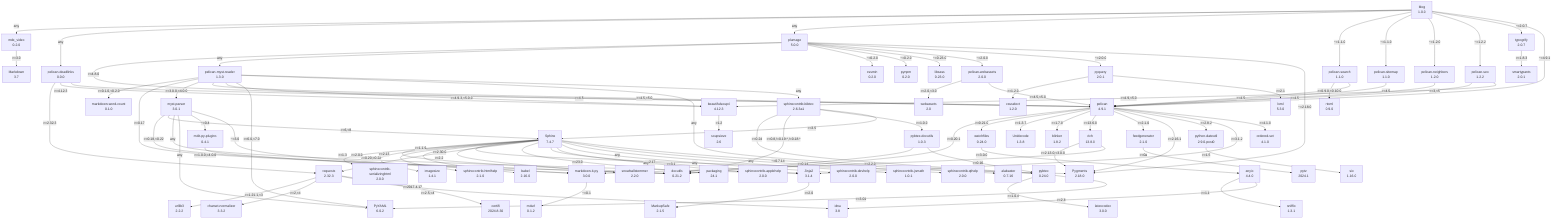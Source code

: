 flowchart TD
    classDef missing stroke-dasharray: 5
    alabaster["alabaster\n0.7.16"]
    anyio["anyio\n4.4.0"]
    babel["babel\n2.16.0"]
    beautifulsoup4["beautifulsoup4\n4.12.3"]
    blinker["blinker\n1.8.2"]
    blog["blog\n1.0.0"]
    certifi["certifi\n2024.8.30"]
    charset-normalizer["charset-normalizer\n3.3.2"]
    cssmin["cssmin\n0.2.0"]
    cssselect["cssselect\n1.2.0"]
    docutils["docutils\n0.21.2"]
    feedgenerator["feedgenerator\n2.1.0"]
    idna["idna\n3.8"]
    imagesize["imagesize\n1.4.1"]
    jinja2["Jinja2\n3.1.4"]
    latexcodec["latexcodec\n3.0.0"]
    libsass["libsass\n0.23.0"]
    lxml["lxml\n5.3.0"]
    markdown-it-py["markdown-it-py\n3.0.0"]
    markdown-word-count["markdown-word-count\n0.1.0"]
    markdown["Markdown\n3.7"]
    markupsafe["MarkupSafe\n2.1.5"]
    mdit-py-plugins["mdit-py-plugins\n0.4.1"]
    mdurl["mdurl\n0.1.2"]
    mdx-video["mdx_video\n0.2.0"]
    myst-parser["myst-parser\n3.0.1"]
    ordered-set["ordered-set\n4.1.0"]
    packaging["packaging\n24.1"]
    pelican-deadlinks["pelican-deadlinks\n0.0.0"]
    pelican-myst-reader["pelican-myst-reader\n1.3.0"]
    pelican-neighbors["pelican-neighbors\n1.2.0"]
    pelican-search["pelican-search\n1.1.0"]
    pelican-seo["pelican-seo\n1.2.2"]
    pelican-sitemap["pelican-sitemap\n1.1.0"]
    pelican-webassets["pelican-webassets\n2.0.0"]
    pelican["pelican\n4.9.1"]
    plumage["plumage\n5.0.0"]
    pybtex-docutils["pybtex-docutils\n1.0.3"]
    pybtex["pybtex\n0.24.0"]
    pygments["Pygments\n2.18.0"]
    pynpm["pynpm\n0.2.0"]
    pyquery["pyquery\n2.0.1"]
    python-dateutil["python-dateutil\n2.9.0.post0"]
    pytz["pytz\n2024.1"]
    pyyaml["PyYAML\n6.0.2"]
    requests["requests\n2.32.3"]
    rich["rich\n13.8.0"]
    rtoml["rtoml\n0.9.0"]
    six["six\n1.16.0"]
    smartypants["smartypants\n2.0.1"]
    sniffio["sniffio\n1.3.1"]
    snowballstemmer["snowballstemmer\n2.2.0"]
    soupsieve["soupsieve\n2.6"]
    sphinx["Sphinx\n7.4.7"]
    sphinxcontrib-applehelp["sphinxcontrib-applehelp\n2.0.0"]
    sphinxcontrib-bibtex["sphinxcontrib-bibtex\n2.6.3a1"]
    sphinxcontrib-devhelp["sphinxcontrib-devhelp\n2.0.0"]
    sphinxcontrib-htmlhelp["sphinxcontrib-htmlhelp\n2.1.0"]
    sphinxcontrib-jsmath["sphinxcontrib-jsmath\n1.0.1"]
    sphinxcontrib-qthelp["sphinxcontrib-qthelp\n2.0.0"]
    sphinxcontrib-serializinghtml["sphinxcontrib-serializinghtml\n2.0.0"]
    typogrify["typogrify\n2.0.7"]
    unidecode["Unidecode\n1.3.8"]
    urllib3["urllib3\n2.2.2"]
    watchfiles["watchfiles\n0.24.0"]
    webassets["webassets\n2.0"]
    anyio -- ">=1.1" --> sniffio
    anyio -- ">=2.8" --> idna
    beautifulsoup4 -- ">1.2" --> soupsieve
    blog -- "any" --> mdx-video
    blog -- "any" --> pelican-deadlinks
    blog -- "any" --> plumage
    blog -- "~=1.1.0" --> pelican-search
    blog -- "~=1.1.0" --> pelican-sitemap
    blog -- "~=1.2.0" --> pelican-neighbors
    blog -- "~=1.2.2" --> pelican-seo
    blog -- "~=2.0.7" --> typogrify
    blog -- "~=4.9.1" --> pelican
    feedgenerator -- ">=0a" --> pytz
    jinja2 -- ">=2.0" --> markupsafe
    markdown-it-py -- "~=0.1" --> mdurl
    mdit-py-plugins -- ">=1.0.0,<4.0.0" --> markdown-it-py
    mdx-video -- ">=3.0" --> markdown
    myst-parser -- ">=0.18,<0.22" --> docutils
    myst-parser -- ">=6,<8" --> sphinx
    myst-parser -- "any" --> jinja2
    myst-parser -- "any" --> pyyaml
    myst-parser -- "~=0.4" --> mdit-py-plugins
    myst-parser -- "~=3.0" --> markdown-it-py
    pelican -- ">=0.20.1" --> docutils
    pelican -- ">=0.21.0" --> watchfiles
    pelican -- ">=1.3.7" --> unidecode
    pelican -- ">=1.7.0" --> blinker
    pelican -- ">=13.6.0" --> rich
    pelican -- ">=2.1.0" --> feedgenerator
    pelican -- ">=2.16.1" --> pygments
    pelican -- ">=2.8.2" --> python-dateutil
    pelican -- ">=3.1.2" --> jinja2
    pelican -- ">=4.1.0" --> ordered-set
    pelican-deadlinks -- ">=2.32.3" --> requests
    pelican-deadlinks -- ">=4.12.3" --> beautifulsoup4
    pelican-deadlinks -- ">=4.5" --> pelican
    pelican-myst-reader -- ">=0.1.0,<0.2.0" --> markdown-word-count
    pelican-myst-reader -- ">=0.17" --> docutils
    pelican-myst-reader -- ">=3.0.0,<4.0.0" --> myst-parser
    pelican-myst-reader -- ">=4.5,<5.0" --> pelican
    pelican-myst-reader -- ">=4.9.3,<5.0.0" --> beautifulsoup4
    pelican-myst-reader -- ">=6.0,<7.0" --> pyyaml
    pelican-myst-reader -- "any" --> pybtex
    pelican-myst-reader -- "any" --> sphinxcontrib-bibtex
    pelican-neighbors -- ">=3,<5" --> pelican
    pelican-search -- ">=0.9.0,<0.10.0" --> rtoml
    pelican-search -- ">=4.5" --> pelican
    pelican-seo -- ">=4.5" --> pelican
    pelican-seo -- ">=4.9,<5.0" --> beautifulsoup4
    pelican-sitemap -- ">=4.5" --> pelican
    pelican-webassets -- ">=2.0,<3.0" --> webassets
    pelican-webassets -- ">=4.5,<5.0" --> pelican
    plumage -- ">=4.8.0" --> pelican
    plumage -- "any" --> pelican-myst-reader
    plumage -- "~=0.2.0" --> cssmin
    plumage -- "~=0.2.0" --> pynpm
    plumage -- "~=0.23.0" --> libsass
    plumage -- "~=2.0.0" --> pelican-webassets
    plumage -- "~=2.0.0" --> pyquery
    plumage -- "~=2.18.0" --> pygments
    pybtex -- ">=1.0.4" --> latexcodec
    pybtex -- ">=3.01" --> pyyaml
    pybtex-docutils -- ">=0.14" --> docutils
    pybtex-docutils -- ">=0.16" --> pybtex
    pyquery -- ">=1.2.0" --> cssselect
    pyquery -- ">=2.1" --> lxml
    python-dateutil -- ">=1.5" --> six
    requests -- ">=1.21.1,<3" --> urllib3
    requests -- ">=2,<4" --> charset-normalizer
    requests -- ">=2.5,<4" --> idna
    requests -- ">=2017.4.17" --> certifi
    rich -- ">=2.13.0,<3.0.0" --> pygments
    rich -- ">=2.2.0" --> markdown-it-py
    sphinx -- ">=0.20,<0.22" --> docutils
    sphinx -- ">=1.1.9" --> sphinxcontrib-serializinghtml
    sphinx -- ">=1.3" --> imagesize
    sphinx -- ">=2.0.0" --> sphinxcontrib-htmlhelp
    sphinx -- ">=2.13" --> babel
    sphinx -- ">=2.17" --> pygments
    sphinx -- ">=2.2" --> snowballstemmer
    sphinx -- ">=2.30.0" --> requests
    sphinx -- ">=23.0" --> packaging
    sphinx -- ">=3.1" --> jinja2
    sphinx -- "any" --> sphinxcontrib-applehelp
    sphinx -- "any" --> sphinxcontrib-devhelp
    sphinx -- "any" --> sphinxcontrib-jsmath
    sphinx -- "any" --> sphinxcontrib-qthelp
    sphinx -- "~=0.7.14" --> alabaster
    sphinxcontrib-bibtex -- ">=0.24" --> pybtex
    sphinxcontrib-bibtex -- ">=0.8,!=0.19.*,!=0.18.*" --> docutils
    sphinxcontrib-bibtex -- ">=1.0.0" --> pybtex-docutils
    sphinxcontrib-bibtex -- ">=3.5" --> sphinx
    typogrify -- ">=1.8.3" --> smartypants
    watchfiles -- ">=3.0.0" --> anyio